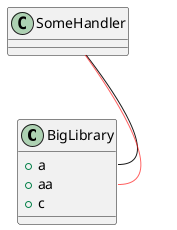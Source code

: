 {
  "sha1": "on9ah6zb6xtuumt2aepo815v2495w3r",
  "insertion": {
    "when": "2024-06-04T17:28:40.034Z",
    "url": "https://forum.plantuml.net/16185/diagram-connection-similar-contains-underscores-version",
    "user": "plantuml@gmail.com"
  }
}
@startuml


!define my_red FF0000A0
!define my_blue 0000FFA0
!define my_green 00AA00A0



class "BigLibrary" as lib {
    + a
    + aa
    + c
}


class "SomeHandler" as handler



handler -- lib::a
handler -[#my_red]- lib::aa


@enduml
